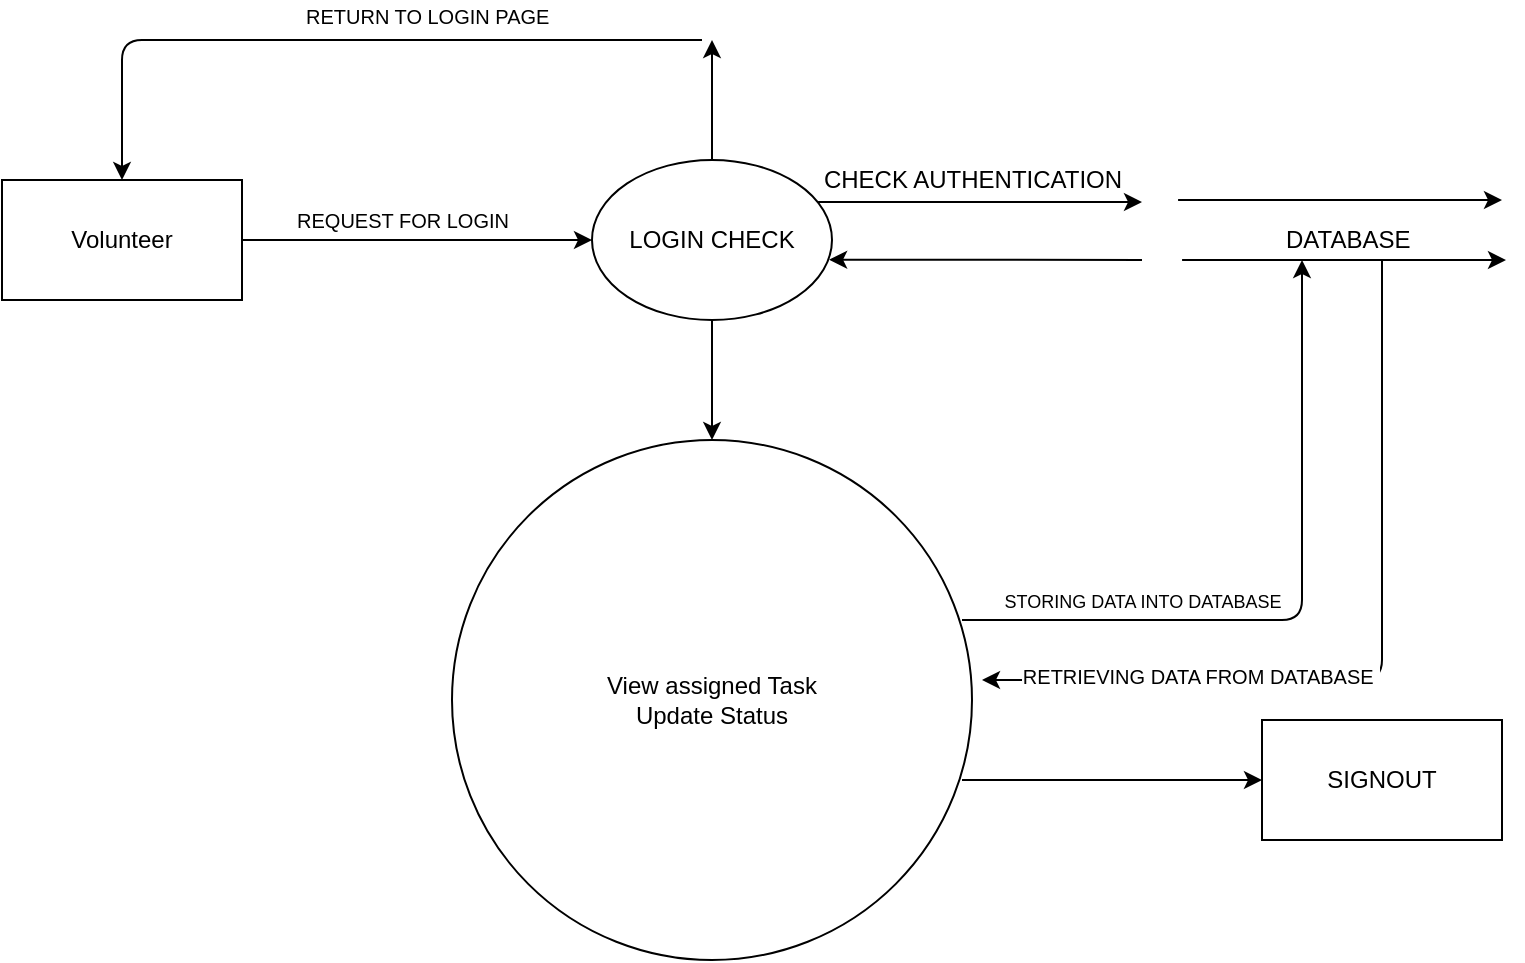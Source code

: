 <mxfile version="13.10.9" type="device"><diagram id="B6-0sxEfLeS9BhsqZKhz" name="Page-1"><mxGraphModel dx="1038" dy="491" grid="1" gridSize="10" guides="1" tooltips="1" connect="1" arrows="1" fold="1" page="1" pageScale="1" pageWidth="850" pageHeight="1100" math="0" shadow="0"><root><mxCell id="0"/><mxCell id="1" parent="0"/><mxCell id="ROLJ0B4q56qTiaI3eFqj-1" value="Volunteer" style="rounded=0;whiteSpace=wrap;html=1;" parent="1" vertex="1"><mxGeometry x="70" y="100" width="120" height="60" as="geometry"/></mxCell><mxCell id="ROLJ0B4q56qTiaI3eFqj-2" value="View assigned Task&lt;br&gt;Update Status" style="ellipse;whiteSpace=wrap;html=1;aspect=fixed;" parent="1" vertex="1"><mxGeometry x="295" y="230" width="260" height="260" as="geometry"/></mxCell><mxCell id="ROLJ0B4q56qTiaI3eFqj-3" value="LOGIN CHECK" style="ellipse;whiteSpace=wrap;html=1;" parent="1" vertex="1"><mxGeometry x="365" y="90" width="120" height="80" as="geometry"/></mxCell><mxCell id="ROLJ0B4q56qTiaI3eFqj-4" value="SIGNOUT" style="rounded=0;whiteSpace=wrap;html=1;" parent="1" vertex="1"><mxGeometry x="700" y="370" width="120" height="60" as="geometry"/></mxCell><mxCell id="ROLJ0B4q56qTiaI3eFqj-5" value="" style="endArrow=classic;html=1;entryX=0;entryY=0.5;entryDx=0;entryDy=0;exitX=1;exitY=0.5;exitDx=0;exitDy=0;" parent="1" source="ROLJ0B4q56qTiaI3eFqj-1" target="ROLJ0B4q56qTiaI3eFqj-3" edge="1"><mxGeometry width="50" height="50" relative="1" as="geometry"><mxPoint x="245" y="150" as="sourcePoint"/><mxPoint x="295" y="100" as="targetPoint"/></mxGeometry></mxCell><mxCell id="ROLJ0B4q56qTiaI3eFqj-26" value="REQUEST FOR LOGIN" style="text;html=1;resizable=0;points=[];align=center;verticalAlign=middle;labelBackgroundColor=#ffffff;fontSize=10;" parent="ROLJ0B4q56qTiaI3eFqj-5" vertex="1" connectable="0"><mxGeometry x="-0.433" relative="1" as="geometry"><mxPoint x="30" y="-10" as="offset"/></mxGeometry></mxCell><mxCell id="ROLJ0B4q56qTiaI3eFqj-6" value="" style="endArrow=classic;html=1;entryX=0.5;entryY=0;entryDx=0;entryDy=0;" parent="1" target="ROLJ0B4q56qTiaI3eFqj-1" edge="1"><mxGeometry width="50" height="50" relative="1" as="geometry"><mxPoint x="420" y="30" as="sourcePoint"/><mxPoint x="155" y="10" as="targetPoint"/><Array as="points"><mxPoint x="130" y="30"/></Array></mxGeometry></mxCell><mxCell id="ROLJ0B4q56qTiaI3eFqj-7" value="" style="endArrow=classic;html=1;exitX=0.5;exitY=0;exitDx=0;exitDy=0;" parent="1" source="ROLJ0B4q56qTiaI3eFqj-3" edge="1"><mxGeometry width="50" height="50" relative="1" as="geometry"><mxPoint x="400" y="80" as="sourcePoint"/><mxPoint x="425" y="30" as="targetPoint"/></mxGeometry></mxCell><mxCell id="ROLJ0B4q56qTiaI3eFqj-8" value="" style="endArrow=classic;html=1;entryX=0.5;entryY=0;entryDx=0;entryDy=0;exitX=0.5;exitY=1;exitDx=0;exitDy=0;" parent="1" source="ROLJ0B4q56qTiaI3eFqj-3" target="ROLJ0B4q56qTiaI3eFqj-2" edge="1"><mxGeometry width="50" height="50" relative="1" as="geometry"><mxPoint x="390" y="230" as="sourcePoint"/><mxPoint x="440" y="180" as="targetPoint"/></mxGeometry></mxCell><mxCell id="ROLJ0B4q56qTiaI3eFqj-9" value="" style="endArrow=classic;html=1;entryX=0;entryY=0.5;entryDx=0;entryDy=0;" parent="1" target="ROLJ0B4q56qTiaI3eFqj-4" edge="1"><mxGeometry width="50" height="50" relative="1" as="geometry"><mxPoint x="550" y="400" as="sourcePoint"/><mxPoint x="650" y="380" as="targetPoint"/></mxGeometry></mxCell><mxCell id="ROLJ0B4q56qTiaI3eFqj-10" value="" style="endArrow=classic;html=1;exitX=0.942;exitY=0.263;exitDx=0;exitDy=0;exitPerimeter=0;" parent="1" source="ROLJ0B4q56qTiaI3eFqj-3" edge="1"><mxGeometry width="50" height="50" relative="1" as="geometry"><mxPoint x="560" y="150" as="sourcePoint"/><mxPoint x="640" y="111" as="targetPoint"/></mxGeometry></mxCell><mxCell id="ROLJ0B4q56qTiaI3eFqj-20" value="CHECK AUTHENTICATION" style="text;html=1;resizable=0;points=[];align=center;verticalAlign=middle;labelBackgroundColor=#ffffff;" parent="ROLJ0B4q56qTiaI3eFqj-10" vertex="1" connectable="0"><mxGeometry x="-0.499" y="2" relative="1" as="geometry"><mxPoint x="36" y="-9" as="offset"/></mxGeometry></mxCell><mxCell id="ROLJ0B4q56qTiaI3eFqj-11" value="" style="endArrow=classic;html=1;entryX=0.988;entryY=0.623;entryDx=0;entryDy=0;entryPerimeter=0;" parent="1" target="ROLJ0B4q56qTiaI3eFqj-3" edge="1"><mxGeometry width="50" height="50" relative="1" as="geometry"><mxPoint x="640" y="140" as="sourcePoint"/><mxPoint x="692" y="140" as="targetPoint"/></mxGeometry></mxCell><mxCell id="ROLJ0B4q56qTiaI3eFqj-12" value="" style="endArrow=classic;html=1;exitX=0.942;exitY=0.263;exitDx=0;exitDy=0;exitPerimeter=0;" parent="1" edge="1"><mxGeometry width="50" height="50" relative="1" as="geometry"><mxPoint x="658.04" y="110.04" as="sourcePoint"/><mxPoint x="820" y="110" as="targetPoint"/></mxGeometry></mxCell><mxCell id="ROLJ0B4q56qTiaI3eFqj-14" value="" style="endArrow=classic;html=1;exitX=0.942;exitY=0.263;exitDx=0;exitDy=0;exitPerimeter=0;" parent="1" edge="1"><mxGeometry width="50" height="50" relative="1" as="geometry"><mxPoint x="660.04" y="140.04" as="sourcePoint"/><mxPoint x="822" y="140" as="targetPoint"/></mxGeometry></mxCell><mxCell id="ROLJ0B4q56qTiaI3eFqj-15" value="" style="endArrow=classic;html=1;" parent="1" edge="1"><mxGeometry width="50" height="50" relative="1" as="geometry"><mxPoint x="760" y="140" as="sourcePoint"/><mxPoint x="560" y="350" as="targetPoint"/><Array as="points"><mxPoint x="760" y="350"/></Array></mxGeometry></mxCell><mxCell id="ROLJ0B4q56qTiaI3eFqj-22" value="RETRIEVING DATA FROM DATABASE&amp;nbsp;" style="text;html=1;resizable=0;points=[];align=center;verticalAlign=middle;labelBackgroundColor=#ffffff;fontSize=10;" parent="ROLJ0B4q56qTiaI3eFqj-15" vertex="1" connectable="0"><mxGeometry x="0.879" y="-3" relative="1" as="geometry"><mxPoint x="84" y="1" as="offset"/></mxGeometry></mxCell><mxCell id="ROLJ0B4q56qTiaI3eFqj-16" value="" style="endArrow=classic;html=1;" parent="1" edge="1"><mxGeometry width="50" height="50" relative="1" as="geometry"><mxPoint x="550" y="320" as="sourcePoint"/><mxPoint x="720" y="140" as="targetPoint"/><Array as="points"><mxPoint x="720" y="320"/></Array></mxGeometry></mxCell><mxCell id="ROLJ0B4q56qTiaI3eFqj-21" value="&lt;font style=&quot;font-size: 9px&quot;&gt;STORING DATA INTO DATABASE&lt;/font&gt;" style="text;html=1;resizable=0;points=[];align=center;verticalAlign=middle;labelBackgroundColor=#ffffff;" parent="ROLJ0B4q56qTiaI3eFqj-16" vertex="1" connectable="0"><mxGeometry x="-0.739" y="2" relative="1" as="geometry"><mxPoint x="44" y="-8" as="offset"/></mxGeometry></mxCell><mxCell id="ROLJ0B4q56qTiaI3eFqj-18" value="DATABASE" style="text;html=1;resizable=0;points=[];autosize=1;align=left;verticalAlign=top;spacingTop=-4;direction=south;" parent="1" vertex="1"><mxGeometry x="710" y="120" width="20" height="80" as="geometry"/></mxCell><mxCell id="ROLJ0B4q56qTiaI3eFqj-23" value="RETURN TO LOGIN PAGE" style="text;html=1;resizable=0;points=[];autosize=1;align=left;verticalAlign=top;spacingTop=-4;fontSize=10;" parent="1" vertex="1"><mxGeometry x="220" y="10" width="140" height="10" as="geometry"/></mxCell></root></mxGraphModel></diagram></mxfile>
